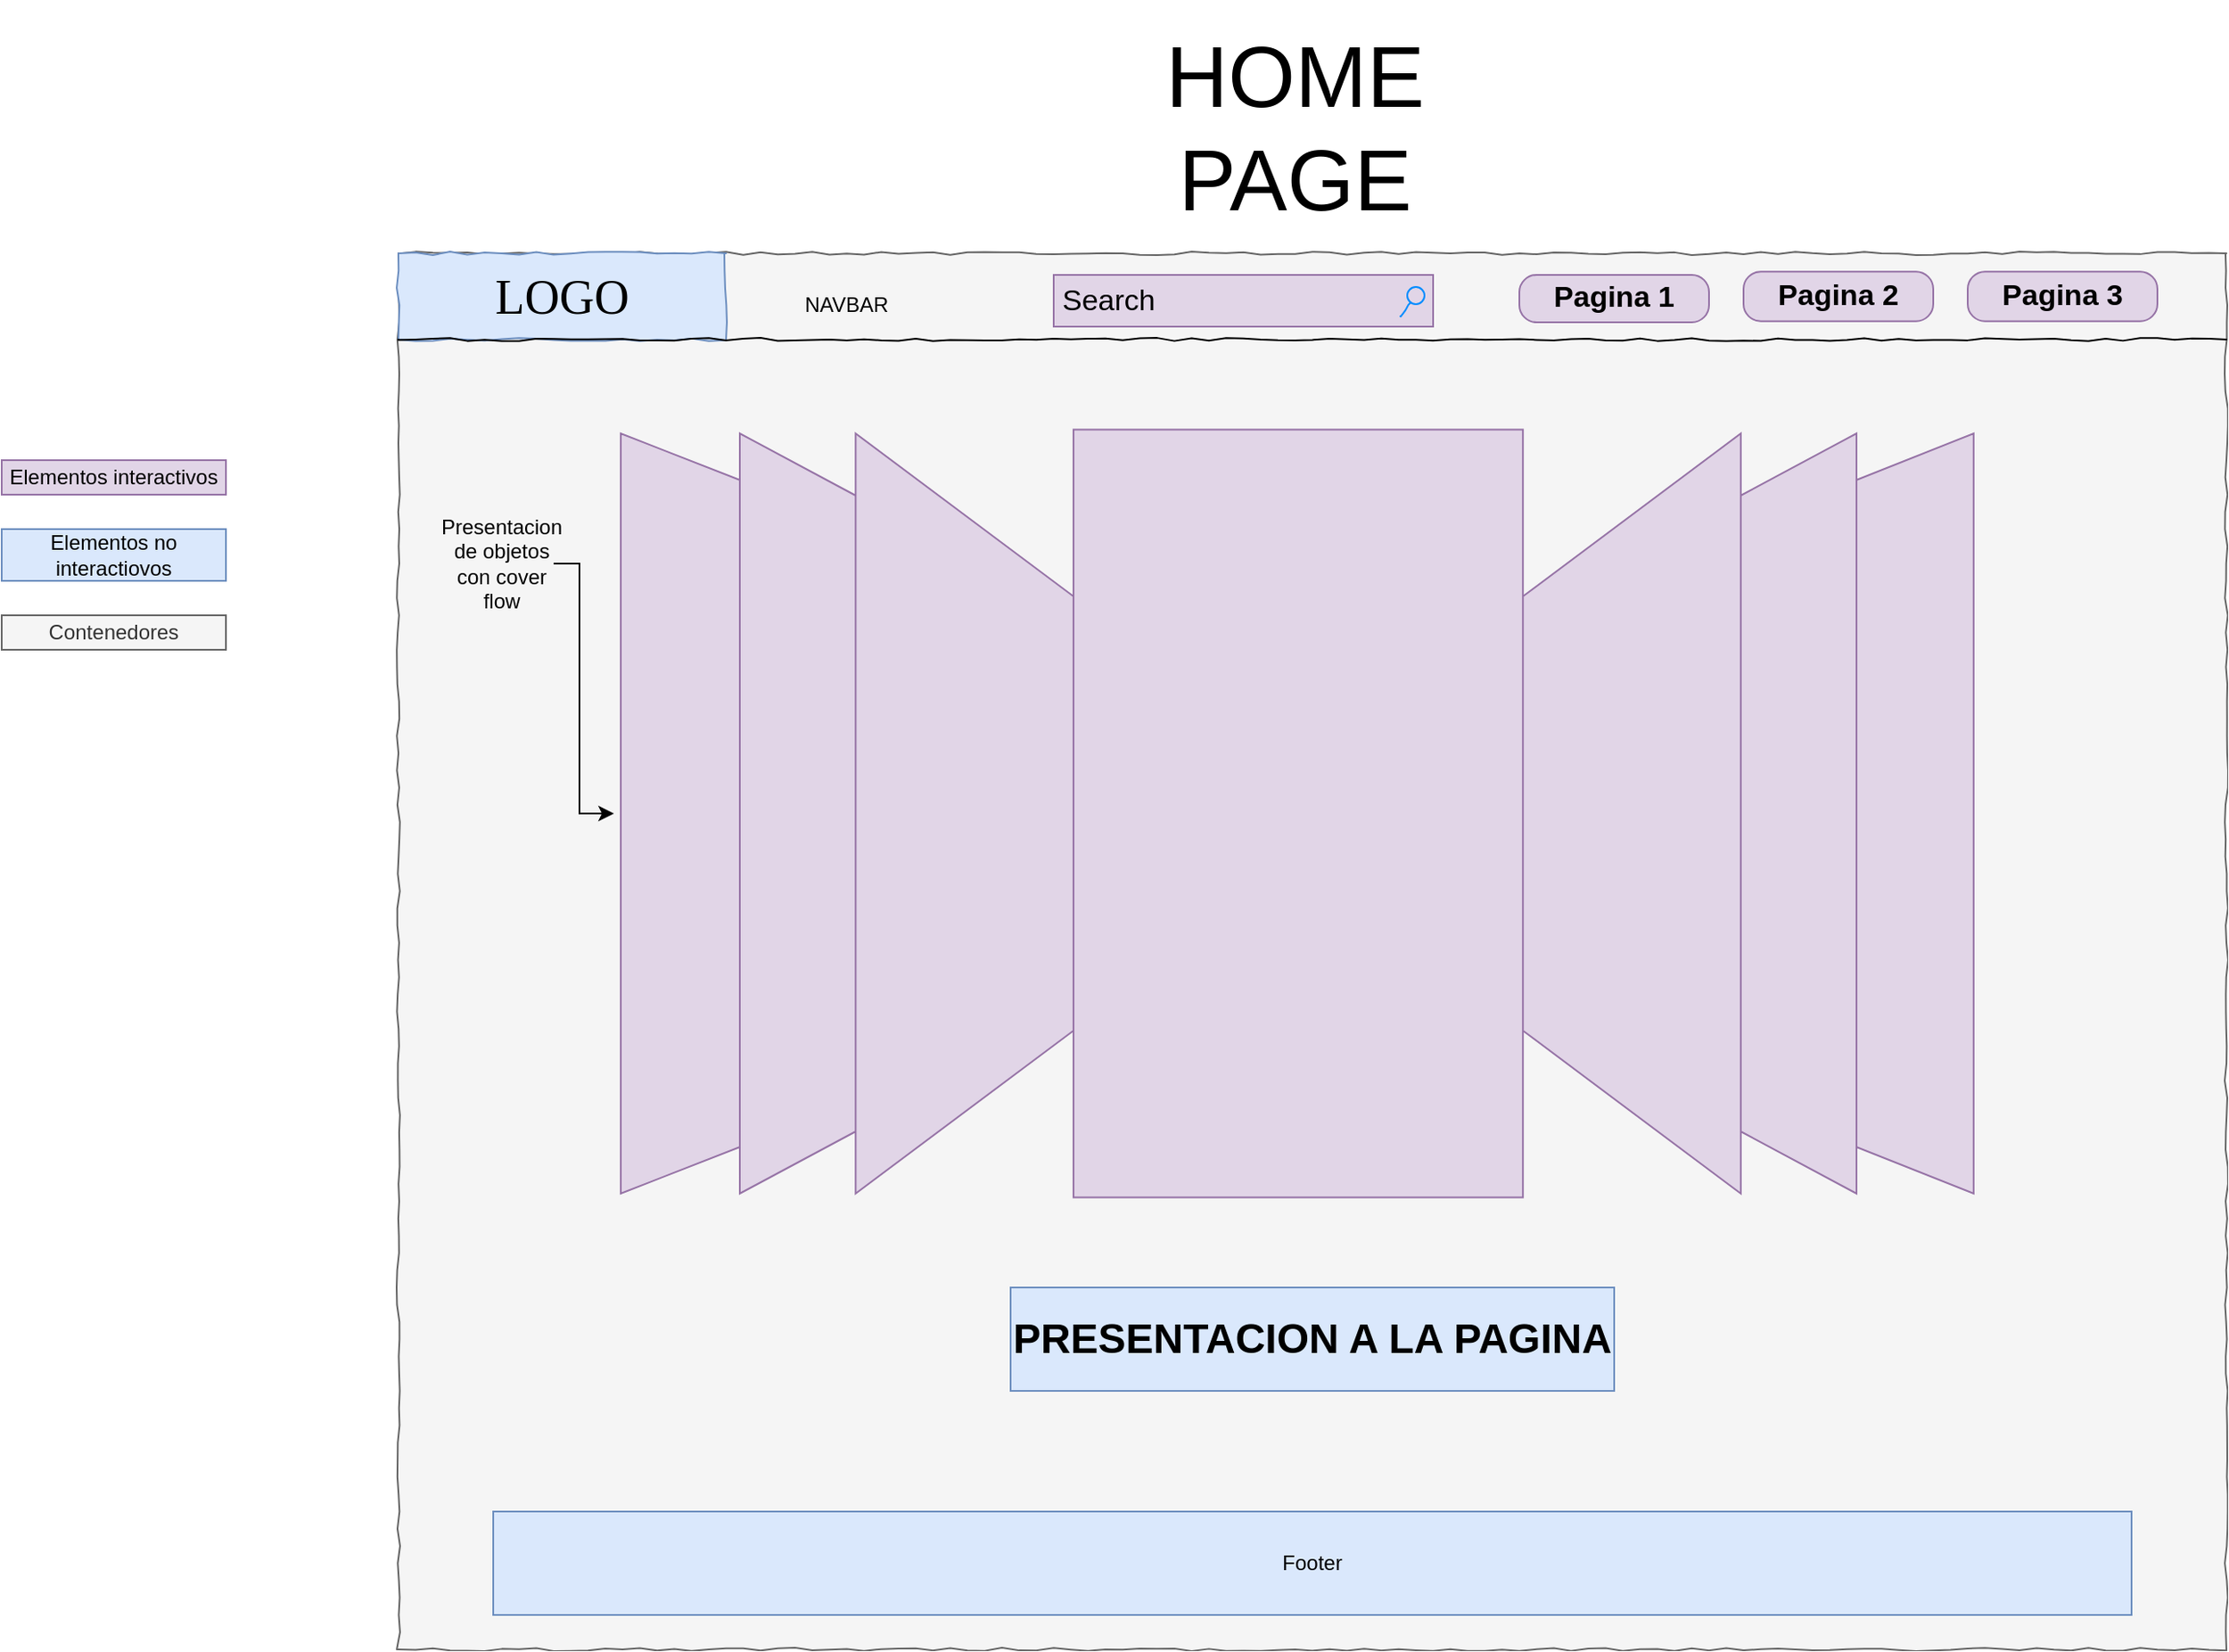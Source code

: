 <mxfile version="14.2.9" type="github">
  <diagram name="Page-1" id="03018318-947c-dd8e-b7a3-06fadd420f32">
    <mxGraphModel dx="2830" dy="1762" grid="1" gridSize="10" guides="1" tooltips="1" connect="1" arrows="1" fold="1" page="1" pageScale="1" pageWidth="1100" pageHeight="850" background="#ffffff" math="0" shadow="0">
      <root>
        <mxCell id="0" />
        <mxCell id="1" parent="0" />
        <mxCell id="677b7b8949515195-1" value="" style="whiteSpace=wrap;html=1;rounded=0;shadow=0;labelBackgroundColor=none;strokeWidth=1;fontFamily=Verdana;fontSize=12;align=center;comic=1;fillColor=#f5f5f5;strokeColor=#666666;fontColor=#333333;" parent="1" vertex="1">
          <mxGeometry x="30" y="20" width="1060" height="810" as="geometry" />
        </mxCell>
        <mxCell id="677b7b8949515195-2" value="LOGO" style="whiteSpace=wrap;html=1;rounded=0;shadow=0;labelBackgroundColor=none;strokeWidth=1;fontFamily=Verdana;fontSize=28;align=center;comic=1;fillColor=#dae8fc;strokeColor=#6c8ebf;" parent="1" vertex="1">
          <mxGeometry x="30" y="20" width="190" height="50" as="geometry" />
        </mxCell>
        <mxCell id="677b7b8949515195-3" value="Search" style="strokeWidth=1;shadow=0;dashed=0;align=center;html=1;shape=mxgraph.mockup.forms.searchBox;strokeColor=#9673a6;mainText=;strokeColor2=#008cff;fontSize=17;align=left;spacingLeft=3;rounded=0;labelBackgroundColor=none;comic=1;fillColor=#e1d5e7;" parent="1" vertex="1">
          <mxGeometry x="410" y="32.5" width="220" height="30" as="geometry" />
        </mxCell>
        <mxCell id="677b7b8949515195-9" value="" style="line;strokeWidth=1;html=1;rounded=0;shadow=0;labelBackgroundColor=none;fillColor=none;fontFamily=Verdana;fontSize=14;fontColor=#000000;align=center;comic=1;" parent="1" vertex="1">
          <mxGeometry x="30" y="40" width="1060" height="60" as="geometry" />
        </mxCell>
        <mxCell id="1zA4hSaHcft5ZVAsJC8Z-3" value="NAVBAR" style="text;html=1;strokeColor=none;fillColor=none;align=center;verticalAlign=middle;whiteSpace=wrap;rounded=0;" vertex="1" parent="1">
          <mxGeometry x="270" y="40" width="40" height="20" as="geometry" />
        </mxCell>
        <mxCell id="1zA4hSaHcft5ZVAsJC8Z-23" value="&lt;div&gt;Pagina 1&lt;br&gt;&lt;/div&gt;" style="strokeWidth=1;shadow=0;dashed=0;align=center;html=1;shape=mxgraph.mockup.buttons.button;strokeColor=#9673a6;mainText=;buttonStyle=round;fontSize=17;fontStyle=1;fillColor=#e1d5e7;whiteSpace=wrap;" vertex="1" parent="1">
          <mxGeometry x="680" y="32.5" width="110" height="27.5" as="geometry" />
        </mxCell>
        <mxCell id="1zA4hSaHcft5ZVAsJC8Z-28" value="Pagina 2" style="strokeWidth=1;shadow=0;dashed=0;align=center;html=1;shape=mxgraph.mockup.buttons.button;strokeColor=#9673a6;mainText=;buttonStyle=round;fontSize=17;fontStyle=1;fillColor=#e1d5e7;whiteSpace=wrap;" vertex="1" parent="1">
          <mxGeometry x="810" y="30.63" width="110" height="28.75" as="geometry" />
        </mxCell>
        <mxCell id="1zA4hSaHcft5ZVAsJC8Z-29" value="Pagina 3" style="strokeWidth=1;shadow=0;dashed=0;align=center;html=1;shape=mxgraph.mockup.buttons.button;strokeColor=#9673a6;mainText=;buttonStyle=round;fontSize=17;fontStyle=1;fillColor=#e1d5e7;whiteSpace=wrap;" vertex="1" parent="1">
          <mxGeometry x="940" y="30.63" width="110" height="28.75" as="geometry" />
        </mxCell>
        <mxCell id="1zA4hSaHcft5ZVAsJC8Z-31" value="" style="verticalLabelPosition=bottom;shadow=0;dashed=0;align=center;html=1;verticalAlign=top;strokeWidth=1;shape=mxgraph.mockup.navigation.coverFlow;fillColor=#e1d5e7;strokeColor=#9673a6;" vertex="1" parent="1">
          <mxGeometry x="155" y="120" width="790" height="450" as="geometry" />
        </mxCell>
        <mxCell id="1zA4hSaHcft5ZVAsJC8Z-32" value="" style="rounded=0;whiteSpace=wrap;html=1;fillColor=#dae8fc;strokeColor=#6c8ebf;" vertex="1" parent="1">
          <mxGeometry x="85" y="750" width="950" height="60" as="geometry" />
        </mxCell>
        <mxCell id="1zA4hSaHcft5ZVAsJC8Z-33" value="&lt;h1&gt;PRESENTACION A LA PAGINA&lt;/h1&gt;" style="text;html=1;strokeColor=#6c8ebf;fillColor=#dae8fc;align=center;verticalAlign=middle;whiteSpace=wrap;rounded=0;" vertex="1" parent="1">
          <mxGeometry x="385" y="620" width="350" height="60" as="geometry" />
        </mxCell>
        <mxCell id="1zA4hSaHcft5ZVAsJC8Z-38" style="edgeStyle=orthogonalEdgeStyle;rounded=0;orthogonalLoop=1;jettySize=auto;html=1;" edge="1" parent="1" source="1zA4hSaHcft5ZVAsJC8Z-37" target="1zA4hSaHcft5ZVAsJC8Z-31">
          <mxGeometry relative="1" as="geometry">
            <Array as="points">
              <mxPoint x="135" y="200" />
              <mxPoint x="135" y="345" />
            </Array>
          </mxGeometry>
        </mxCell>
        <mxCell id="1zA4hSaHcft5ZVAsJC8Z-37" value="Presentacion de objetos con cover flow" style="text;html=1;strokeColor=none;fillColor=none;align=center;verticalAlign=middle;whiteSpace=wrap;rounded=0;" vertex="1" parent="1">
          <mxGeometry x="60" y="190" width="60" height="20" as="geometry" />
        </mxCell>
        <mxCell id="1zA4hSaHcft5ZVAsJC8Z-43" value="Footer" style="text;html=1;strokeColor=none;fillColor=none;align=center;verticalAlign=middle;whiteSpace=wrap;rounded=0;" vertex="1" parent="1">
          <mxGeometry x="540" y="770" width="40" height="20" as="geometry" />
        </mxCell>
        <mxCell id="1zA4hSaHcft5ZVAsJC8Z-44" value="Elementos interactivos" style="text;html=1;strokeColor=#9673a6;fillColor=#e1d5e7;align=center;verticalAlign=middle;whiteSpace=wrap;rounded=0;" vertex="1" parent="1">
          <mxGeometry x="-200" y="140" width="130" height="20" as="geometry" />
        </mxCell>
        <mxCell id="1zA4hSaHcft5ZVAsJC8Z-47" value="Elementos no interactiovos" style="text;html=1;strokeColor=#6c8ebf;fillColor=#dae8fc;align=center;verticalAlign=middle;whiteSpace=wrap;rounded=0;" vertex="1" parent="1">
          <mxGeometry x="-200" y="180" width="130" height="30" as="geometry" />
        </mxCell>
        <mxCell id="1zA4hSaHcft5ZVAsJC8Z-48" value="&lt;div&gt;Contenedores&lt;/div&gt;" style="text;html=1;align=center;verticalAlign=middle;whiteSpace=wrap;rounded=0;fillColor=#f5f5f5;strokeColor=#666666;fontColor=#333333;" vertex="1" parent="1">
          <mxGeometry x="-200" y="230" width="130" height="20" as="geometry" />
        </mxCell>
        <mxCell id="1zA4hSaHcft5ZVAsJC8Z-49" value="&lt;div&gt;&lt;br&gt;&lt;/div&gt;&lt;div&gt;&lt;font style=&quot;font-size: 50px&quot;&gt;HOME PAGE&lt;/font&gt;&lt;br&gt;&lt;/div&gt;" style="text;html=1;strokeColor=none;fillColor=none;align=center;verticalAlign=middle;whiteSpace=wrap;rounded=0;" vertex="1" parent="1">
          <mxGeometry x="530" y="-70" width="40" height="20" as="geometry" />
        </mxCell>
      </root>
    </mxGraphModel>
  </diagram>
</mxfile>
